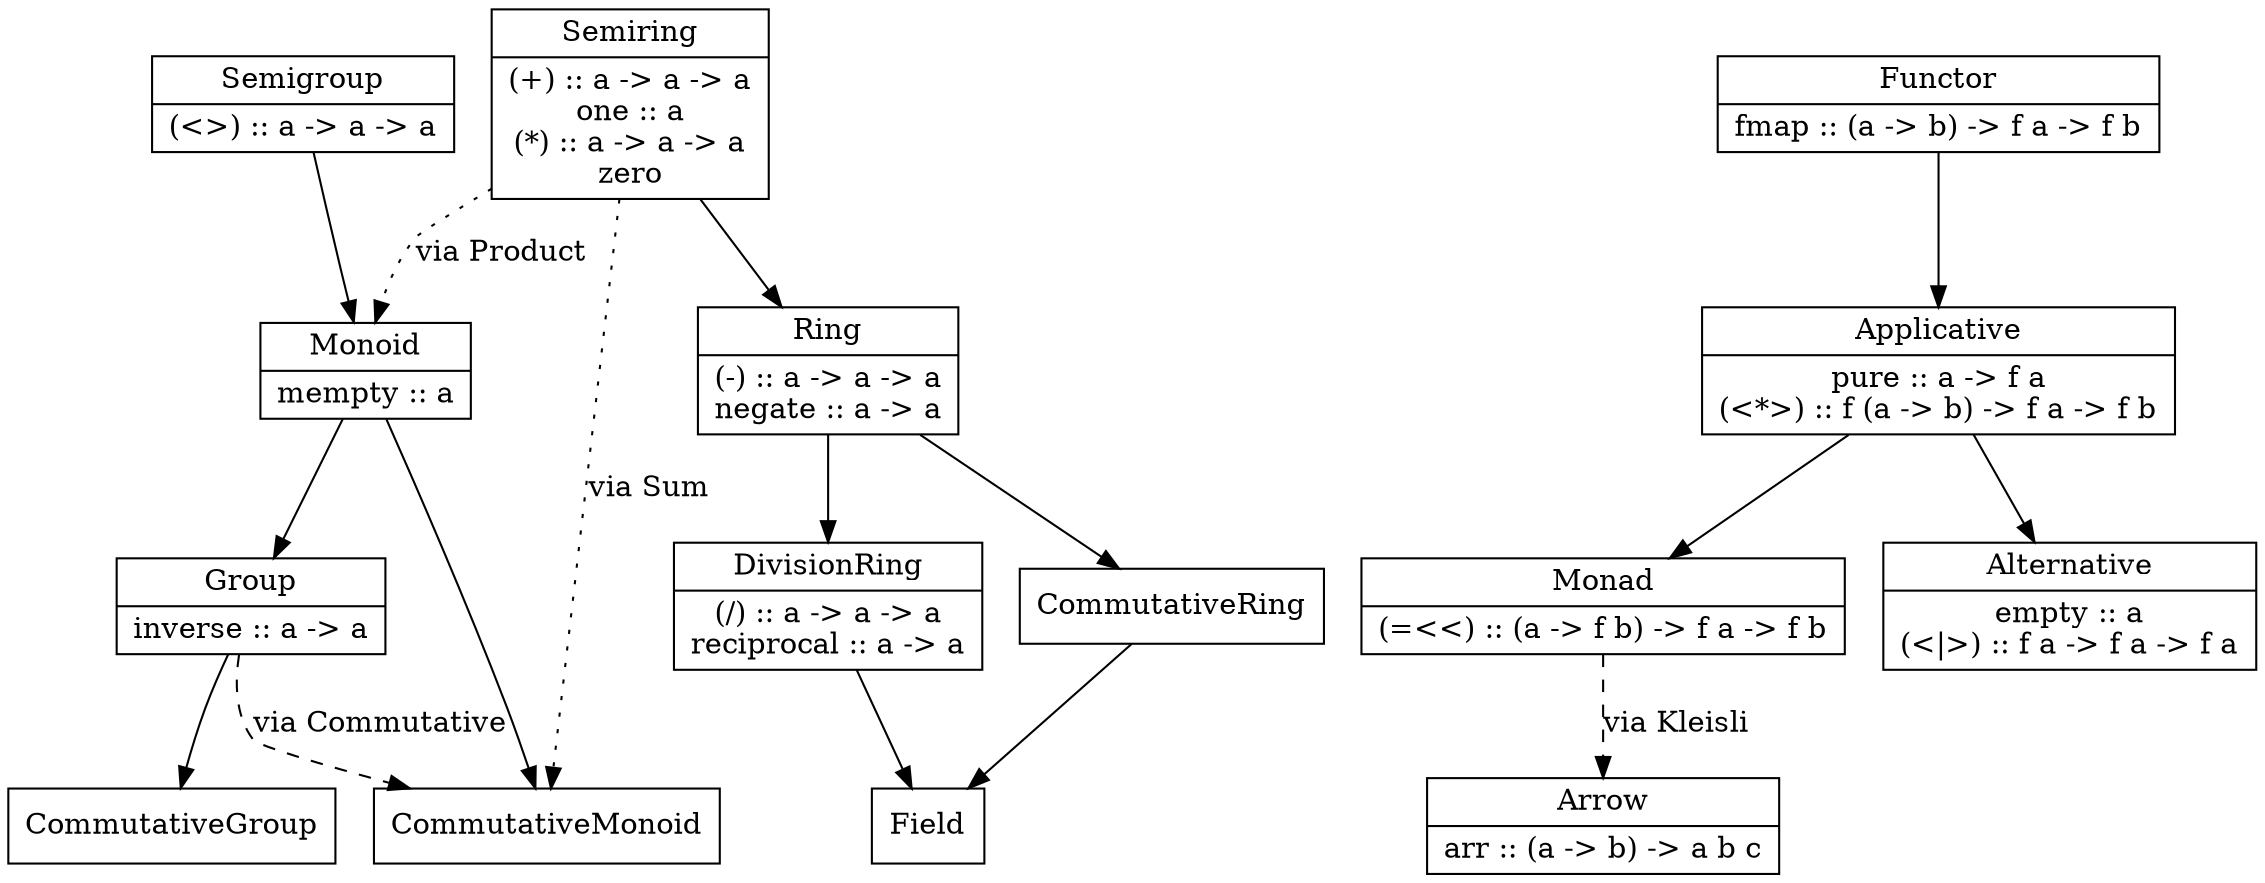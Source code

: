 digraph numeric
{
	node [shape=record]

	semigroup [label="{Semigroup | (\<\>) :: a -\> a -\> a}"]
	semigroup -> monoid

	monoid [label="{Monoid | mempty :: a}"]
	monoid -> group

	commutativeMonoid [label="{CommutativeMonoid}"]
	monoid -> commutativeMonoid

	group [label="{Group | inverse :: a -\> a}"]
	group -> commutativeMonoid [label="via Commutative" style="dashed"]

	// it's so tempting to call this an abelian group but UGH
	commutativeGroup [label="{CommutativeGroup}"]
	group -> commutativeGroup

// --------------------------------------------------------------------------------

	/* rng [label="{Rng | (+) :: a -\> a -\> a\nzero :: a\n(*) :: a -\> a -\> a\none :: a}"] */
	/* rng -> ring */

	/* rng -> commutativeGroup [label="via Sum" style="dashed"] */
	/* rng -> semigroup [label="via Product" style="dashed"] */

	semiring [label="{Semiring | (+) :: a -\> a -\> a\none :: a\n(*) :: a -\> a -\> a\nzero}"]
	semiring -> commutativeMonoid [label="via Sum" style="dotted"]
	semiring -> monoid [label="via Product" style="dotted"]
	semiring -> ring

	// Ring could be a subclass of Rng or Semiring (probably the better option)
	// ring [label="{Ring | (+) :: a -\> a -\> a\n(-) :: a -\> a -\> a\nzero :: a\n(*) :: a -\> a -\> a\none :: a}"]

	ring [label="{Ring | (-) :: a -\> a -\> a\nnegate :: a -\> a}"]
	ring -> divisionRing
	ring -> commutativeRing

	commutativeRing [label="{CommutativeRing}"]
	divisionRing [label="{DivisionRing | (/) :: a -\> a -\> a\nreciprocal :: a -\> a}"]

	commutativeRing -> field
	divisionRing -> field

	field [label="{Field}"]

// --------------------------------------------------------------------------------

	functor [label="{Functor | fmap :: (a -\> b) -\> f a -\> f b}"]
	functor -> applicative

	applicative [label="{Applicative | pure :: a -\> f a\n(\<*\>) :: f (a -\> b) -\> f a -\> f b}"]
	applicative -> monad

	alternative [label="{Alternative | empty :: a\n(\<\|\>) :: f a -\> f a -\> f a}"]
	applicative -> alternative

	monad [label="{Monad | (=\<\<) :: (a -\> f b) -\> f a -\> f b}"]
	arrow [label="{Arrow | arr :: (a -\> b) -\> a b c}"]
	monad -> arrow [label="via Kleisli" style="dashed"]
}


